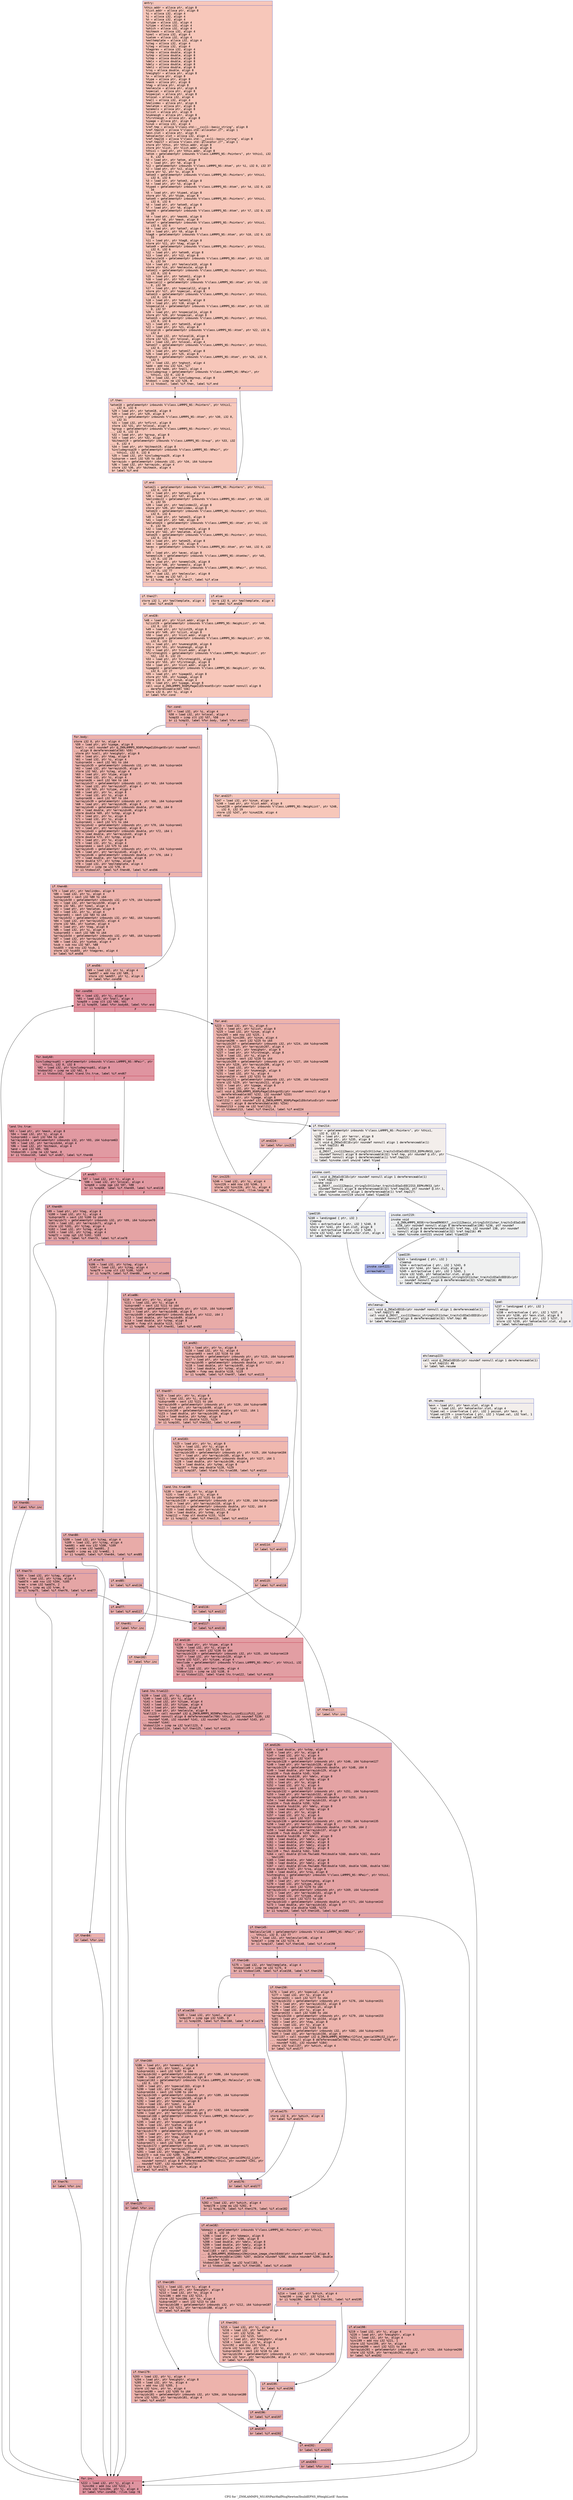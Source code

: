 digraph "CFG for '_ZN9LAMMPS_NS18NPairHalfNsqNewton5buildEPNS_9NeighListE' function" {
	label="CFG for '_ZN9LAMMPS_NS18NPairHalfNsqNewton5buildEPNS_9NeighListE' function";

	Node0x559be0790f50 [shape=record,color="#3d50c3ff", style=filled, fillcolor="#ec7f6370" fontname="Courier",label="{entry:\l|  %this.addr = alloca ptr, align 8\l  %list.addr = alloca ptr, align 8\l  %i = alloca i32, align 4\l  %j = alloca i32, align 4\l  %n = alloca i32, align 4\l  %itype = alloca i32, align 4\l  %jtype = alloca i32, align 4\l  %which = alloca i32, align 4\l  %bitmask = alloca i32, align 4\l  %imol = alloca i32, align 4\l  %iatom = alloca i32, align 4\l  %moltemplate = alloca i32, align 4\l  %itag = alloca i32, align 4\l  %jtag = alloca i32, align 4\l  %tagprev = alloca i32, align 4\l  %xtmp = alloca double, align 8\l  %ytmp = alloca double, align 8\l  %ztmp = alloca double, align 8\l  %delx = alloca double, align 8\l  %dely = alloca double, align 8\l  %delz = alloca double, align 8\l  %rsq = alloca double, align 8\l  %neighptr = alloca ptr, align 8\l  %x = alloca ptr, align 8\l  %type = alloca ptr, align 8\l  %mask = alloca ptr, align 8\l  %tag = alloca ptr, align 8\l  %molecule = alloca ptr, align 8\l  %special = alloca ptr, align 8\l  %nspecial = alloca ptr, align 8\l  %nlocal = alloca i32, align 4\l  %nall = alloca i32, align 4\l  %molindex = alloca ptr, align 8\l  %molatom = alloca ptr, align 8\l  %onemols = alloca ptr, align 8\l  %ilist = alloca ptr, align 8\l  %numneigh = alloca ptr, align 8\l  %firstneigh = alloca ptr, align 8\l  %ipage = alloca ptr, align 8\l  %inum = alloca i32, align 4\l  %ref.tmp = alloca %\"class.std::__cxx11::basic_string\", align 8\l  %ref.tmp215 = alloca %\"class.std::allocator.27\", align 1\l  %exn.slot = alloca ptr, align 8\l  %ehselector.slot = alloca i32, align 4\l  %ref.tmp216 = alloca %\"class.std::__cxx11::basic_string\", align 8\l  %ref.tmp217 = alloca %\"class.std::allocator.27\", align 1\l  store ptr %this, ptr %this.addr, align 8\l  store ptr %list, ptr %list.addr, align 8\l  %this1 = load ptr, ptr %this.addr, align 8\l  %atom = getelementptr inbounds %\"class.LAMMPS_NS::Pointers\", ptr %this1, i32\l... 0, i32 6\l  %0 = load ptr, ptr %atom, align 8\l  %1 = load ptr, ptr %0, align 8\l  %x2 = getelementptr inbounds %\"class.LAMMPS_NS::Atom\", ptr %1, i32 0, i32 37\l  %2 = load ptr, ptr %x2, align 8\l  store ptr %2, ptr %x, align 8\l  %atom3 = getelementptr inbounds %\"class.LAMMPS_NS::Pointers\", ptr %this1,\l... i32 0, i32 6\l  %3 = load ptr, ptr %atom3, align 8\l  %4 = load ptr, ptr %3, align 8\l  %type4 = getelementptr inbounds %\"class.LAMMPS_NS::Atom\", ptr %4, i32 0, i32\l... 34\l  %5 = load ptr, ptr %type4, align 8\l  store ptr %5, ptr %type, align 8\l  %atom5 = getelementptr inbounds %\"class.LAMMPS_NS::Pointers\", ptr %this1,\l... i32 0, i32 6\l  %6 = load ptr, ptr %atom5, align 8\l  %7 = load ptr, ptr %6, align 8\l  %mask6 = getelementptr inbounds %\"class.LAMMPS_NS::Atom\", ptr %7, i32 0, i32\l... 35\l  %8 = load ptr, ptr %mask6, align 8\l  store ptr %8, ptr %mask, align 8\l  %atom7 = getelementptr inbounds %\"class.LAMMPS_NS::Pointers\", ptr %this1,\l... i32 0, i32 6\l  %9 = load ptr, ptr %atom7, align 8\l  %10 = load ptr, ptr %9, align 8\l  %tag8 = getelementptr inbounds %\"class.LAMMPS_NS::Atom\", ptr %10, i32 0, i32\l... 33\l  %11 = load ptr, ptr %tag8, align 8\l  store ptr %11, ptr %tag, align 8\l  %atom9 = getelementptr inbounds %\"class.LAMMPS_NS::Pointers\", ptr %this1,\l... i32 0, i32 6\l  %12 = load ptr, ptr %atom9, align 8\l  %13 = load ptr, ptr %12, align 8\l  %molecule10 = getelementptr inbounds %\"class.LAMMPS_NS::Atom\", ptr %13, i32\l... 0, i32 54\l  %14 = load ptr, ptr %molecule10, align 8\l  store ptr %14, ptr %molecule, align 8\l  %atom11 = getelementptr inbounds %\"class.LAMMPS_NS::Pointers\", ptr %this1,\l... i32 0, i32 6\l  %15 = load ptr, ptr %atom11, align 8\l  %16 = load ptr, ptr %15, align 8\l  %special12 = getelementptr inbounds %\"class.LAMMPS_NS::Atom\", ptr %16, i32\l... 0, i32 58\l  %17 = load ptr, ptr %special12, align 8\l  store ptr %17, ptr %special, align 8\l  %atom13 = getelementptr inbounds %\"class.LAMMPS_NS::Pointers\", ptr %this1,\l... i32 0, i32 6\l  %18 = load ptr, ptr %atom13, align 8\l  %19 = load ptr, ptr %18, align 8\l  %nspecial14 = getelementptr inbounds %\"class.LAMMPS_NS::Atom\", ptr %19, i32\l... 0, i32 57\l  %20 = load ptr, ptr %nspecial14, align 8\l  store ptr %20, ptr %nspecial, align 8\l  %atom15 = getelementptr inbounds %\"class.LAMMPS_NS::Pointers\", ptr %this1,\l... i32 0, i32 6\l  %21 = load ptr, ptr %atom15, align 8\l  %22 = load ptr, ptr %21, align 8\l  %nlocal16 = getelementptr inbounds %\"class.LAMMPS_NS::Atom\", ptr %22, i32 0,\l... i32 4\l  %23 = load i32, ptr %nlocal16, align 8\l  store i32 %23, ptr %nlocal, align 4\l  %24 = load i32, ptr %nlocal, align 4\l  %atom17 = getelementptr inbounds %\"class.LAMMPS_NS::Pointers\", ptr %this1,\l... i32 0, i32 6\l  %25 = load ptr, ptr %atom17, align 8\l  %26 = load ptr, ptr %25, align 8\l  %nghost = getelementptr inbounds %\"class.LAMMPS_NS::Atom\", ptr %26, i32 0,\l... i32 5\l  %27 = load i32, ptr %nghost, align 4\l  %add = add nsw i32 %24, %27\l  store i32 %add, ptr %nall, align 4\l  %includegroup = getelementptr inbounds %\"class.LAMMPS_NS::NPair\", ptr\l... %this1, i32 0, i32 8\l  %28 = load i32, ptr %includegroup, align 8\l  %tobool = icmp ne i32 %28, 0\l  br i1 %tobool, label %if.then, label %if.end\l|{<s0>T|<s1>F}}"];
	Node0x559be0790f50:s0 -> Node0x559be0796a20[tooltip="entry -> if.then\nProbability 62.50%" ];
	Node0x559be0790f50:s1 -> Node0x559be0796a90[tooltip="entry -> if.end\nProbability 37.50%" ];
	Node0x559be0796a20 [shape=record,color="#3d50c3ff", style=filled, fillcolor="#ed836670" fontname="Courier",label="{if.then:\l|  %atom18 = getelementptr inbounds %\"class.LAMMPS_NS::Pointers\", ptr %this1,\l... i32 0, i32 6\l  %29 = load ptr, ptr %atom18, align 8\l  %30 = load ptr, ptr %29, align 8\l  %nfirst = getelementptr inbounds %\"class.LAMMPS_NS::Atom\", ptr %30, i32 0,\l... i32 31\l  %31 = load i32, ptr %nfirst, align 8\l  store i32 %31, ptr %nlocal, align 4\l  %group = getelementptr inbounds %\"class.LAMMPS_NS::Pointers\", ptr %this1,\l... i32 0, i32 13\l  %32 = load ptr, ptr %group, align 8\l  %33 = load ptr, ptr %32, align 8\l  %bitmask19 = getelementptr inbounds %\"class.LAMMPS_NS::Group\", ptr %33, i32\l... 0, i32 4\l  %34 = load ptr, ptr %bitmask19, align 8\l  %includegroup20 = getelementptr inbounds %\"class.LAMMPS_NS::NPair\", ptr\l... %this1, i32 0, i32 8\l  %35 = load i32, ptr %includegroup20, align 8\l  %idxprom = sext i32 %35 to i64\l  %arrayidx = getelementptr inbounds i32, ptr %34, i64 %idxprom\l  %36 = load i32, ptr %arrayidx, align 4\l  store i32 %36, ptr %bitmask, align 4\l  br label %if.end\l}"];
	Node0x559be0796a20 -> Node0x559be0796a90[tooltip="if.then -> if.end\nProbability 100.00%" ];
	Node0x559be0796a90 [shape=record,color="#3d50c3ff", style=filled, fillcolor="#ec7f6370" fontname="Courier",label="{if.end:\l|  %atom21 = getelementptr inbounds %\"class.LAMMPS_NS::Pointers\", ptr %this1,\l... i32 0, i32 6\l  %37 = load ptr, ptr %atom21, align 8\l  %38 = load ptr, ptr %37, align 8\l  %molindex22 = getelementptr inbounds %\"class.LAMMPS_NS::Atom\", ptr %38, i32\l... 0, i32 55\l  %39 = load ptr, ptr %molindex22, align 8\l  store ptr %39, ptr %molindex, align 8\l  %atom23 = getelementptr inbounds %\"class.LAMMPS_NS::Pointers\", ptr %this1,\l... i32 0, i32 6\l  %40 = load ptr, ptr %atom23, align 8\l  %41 = load ptr, ptr %40, align 8\l  %molatom24 = getelementptr inbounds %\"class.LAMMPS_NS::Atom\", ptr %41, i32\l... 0, i32 56\l  %42 = load ptr, ptr %molatom24, align 8\l  store ptr %42, ptr %molatom, align 8\l  %atom25 = getelementptr inbounds %\"class.LAMMPS_NS::Pointers\", ptr %this1,\l... i32 0, i32 6\l  %43 = load ptr, ptr %atom25, align 8\l  %44 = load ptr, ptr %43, align 8\l  %avec = getelementptr inbounds %\"class.LAMMPS_NS::Atom\", ptr %44, i32 0, i32\l... 2\l  %45 = load ptr, ptr %avec, align 8\l  %onemols26 = getelementptr inbounds %\"class.LAMMPS_NS::AtomVec\", ptr %45,\l... i32 0, i32 24\l  %46 = load ptr, ptr %onemols26, align 8\l  store ptr %46, ptr %onemols, align 8\l  %molecular = getelementptr inbounds %\"class.LAMMPS_NS::NPair\", ptr %this1,\l... i32 0, i32 77\l  %47 = load i32, ptr %molecular, align 8\l  %cmp = icmp eq i32 %47, 2\l  br i1 %cmp, label %if.then27, label %if.else\l|{<s0>T|<s1>F}}"];
	Node0x559be0796a90:s0 -> Node0x559be0799c30[tooltip="if.end -> if.then27\nProbability 50.00%" ];
	Node0x559be0796a90:s1 -> Node0x559be0799cb0[tooltip="if.end -> if.else\nProbability 50.00%" ];
	Node0x559be0799c30 [shape=record,color="#3d50c3ff", style=filled, fillcolor="#ef886b70" fontname="Courier",label="{if.then27:\l|  store i32 1, ptr %moltemplate, align 4\l  br label %if.end28\l}"];
	Node0x559be0799c30 -> Node0x559be0799e70[tooltip="if.then27 -> if.end28\nProbability 100.00%" ];
	Node0x559be0799cb0 [shape=record,color="#3d50c3ff", style=filled, fillcolor="#ef886b70" fontname="Courier",label="{if.else:\l|  store i32 0, ptr %moltemplate, align 4\l  br label %if.end28\l}"];
	Node0x559be0799cb0 -> Node0x559be0799e70[tooltip="if.else -> if.end28\nProbability 100.00%" ];
	Node0x559be0799e70 [shape=record,color="#3d50c3ff", style=filled, fillcolor="#ec7f6370" fontname="Courier",label="{if.end28:\l|  %48 = load ptr, ptr %list.addr, align 8\l  %ilist29 = getelementptr inbounds %\"class.LAMMPS_NS::NeighList\", ptr %48,\l... i32 0, i32 21\l  %49 = load ptr, ptr %ilist29, align 8\l  store ptr %49, ptr %ilist, align 8\l  %50 = load ptr, ptr %list.addr, align 8\l  %numneigh30 = getelementptr inbounds %\"class.LAMMPS_NS::NeighList\", ptr %50,\l... i32 0, i32 22\l  %51 = load ptr, ptr %numneigh30, align 8\l  store ptr %51, ptr %numneigh, align 8\l  %52 = load ptr, ptr %list.addr, align 8\l  %firstneigh31 = getelementptr inbounds %\"class.LAMMPS_NS::NeighList\", ptr\l... %52, i32 0, i32 23\l  %53 = load ptr, ptr %firstneigh31, align 8\l  store ptr %53, ptr %firstneigh, align 8\l  %54 = load ptr, ptr %list.addr, align 8\l  %ipage32 = getelementptr inbounds %\"class.LAMMPS_NS::NeighList\", ptr %54,\l... i32 0, i32 27\l  %55 = load ptr, ptr %ipage32, align 8\l  store ptr %55, ptr %ipage, align 8\l  store i32 0, ptr %inum, align 4\l  %56 = load ptr, ptr %ipage, align 8\l  call void @_ZN9LAMMPS_NS6MyPageIiE5resetEv(ptr noundef nonnull align 8\l... dereferenceable(60) %56)\l  store i32 0, ptr %i, align 4\l  br label %for.cond\l}"];
	Node0x559be0799e70 -> Node0x559be079af00[tooltip="if.end28 -> for.cond\nProbability 100.00%" ];
	Node0x559be079af00 [shape=record,color="#3d50c3ff", style=filled, fillcolor="#d6524470" fontname="Courier",label="{for.cond:\l|  %57 = load i32, ptr %i, align 4\l  %58 = load i32, ptr %nlocal, align 4\l  %cmp33 = icmp slt i32 %57, %58\l  br i1 %cmp33, label %for.body, label %for.end227\l|{<s0>T|<s1>F}}"];
	Node0x559be079af00:s0 -> Node0x559be0793c00[tooltip="for.cond -> for.body\nProbability 96.88%" ];
	Node0x559be079af00:s1 -> Node0x559be0793c80[tooltip="for.cond -> for.end227\nProbability 3.12%" ];
	Node0x559be0793c00 [shape=record,color="#3d50c3ff", style=filled, fillcolor="#d6524470" fontname="Courier",label="{for.body:\l|  store i32 0, ptr %n, align 4\l  %59 = load ptr, ptr %ipage, align 8\l  %call = call noundef ptr @_ZN9LAMMPS_NS6MyPageIiE4vgetEv(ptr noundef nonnull\l... align 8 dereferenceable(60) %59)\l  store ptr %call, ptr %neighptr, align 8\l  %60 = load ptr, ptr %tag, align 8\l  %61 = load i32, ptr %i, align 4\l  %idxprom34 = sext i32 %61 to i64\l  %arrayidx35 = getelementptr inbounds i32, ptr %60, i64 %idxprom34\l  %62 = load i32, ptr %arrayidx35, align 4\l  store i32 %62, ptr %itag, align 4\l  %63 = load ptr, ptr %type, align 8\l  %64 = load i32, ptr %i, align 4\l  %idxprom36 = sext i32 %64 to i64\l  %arrayidx37 = getelementptr inbounds i32, ptr %63, i64 %idxprom36\l  %65 = load i32, ptr %arrayidx37, align 4\l  store i32 %65, ptr %itype, align 4\l  %66 = load ptr, ptr %x, align 8\l  %67 = load i32, ptr %i, align 4\l  %idxprom38 = sext i32 %67 to i64\l  %arrayidx39 = getelementptr inbounds ptr, ptr %66, i64 %idxprom38\l  %68 = load ptr, ptr %arrayidx39, align 8\l  %arrayidx40 = getelementptr inbounds double, ptr %68, i64 0\l  %69 = load double, ptr %arrayidx40, align 8\l  store double %69, ptr %xtmp, align 8\l  %70 = load ptr, ptr %x, align 8\l  %71 = load i32, ptr %i, align 4\l  %idxprom41 = sext i32 %71 to i64\l  %arrayidx42 = getelementptr inbounds ptr, ptr %70, i64 %idxprom41\l  %72 = load ptr, ptr %arrayidx42, align 8\l  %arrayidx43 = getelementptr inbounds double, ptr %72, i64 1\l  %73 = load double, ptr %arrayidx43, align 8\l  store double %73, ptr %ytmp, align 8\l  %74 = load ptr, ptr %x, align 8\l  %75 = load i32, ptr %i, align 4\l  %idxprom44 = sext i32 %75 to i64\l  %arrayidx45 = getelementptr inbounds ptr, ptr %74, i64 %idxprom44\l  %76 = load ptr, ptr %arrayidx45, align 8\l  %arrayidx46 = getelementptr inbounds double, ptr %76, i64 2\l  %77 = load double, ptr %arrayidx46, align 8\l  store double %77, ptr %ztmp, align 8\l  %78 = load i32, ptr %moltemplate, align 4\l  %tobool47 = icmp ne i32 %78, 0\l  br i1 %tobool47, label %if.then48, label %if.end56\l|{<s0>T|<s1>F}}"];
	Node0x559be0793c00:s0 -> Node0x559be079d4b0[tooltip="for.body -> if.then48\nProbability 62.50%" ];
	Node0x559be0793c00:s1 -> Node0x559be079d590[tooltip="for.body -> if.end56\nProbability 37.50%" ];
	Node0x559be079d4b0 [shape=record,color="#3d50c3ff", style=filled, fillcolor="#d8564670" fontname="Courier",label="{if.then48:\l|  %79 = load ptr, ptr %molindex, align 8\l  %80 = load i32, ptr %i, align 4\l  %idxprom49 = sext i32 %80 to i64\l  %arrayidx50 = getelementptr inbounds i32, ptr %79, i64 %idxprom49\l  %81 = load i32, ptr %arrayidx50, align 4\l  store i32 %81, ptr %imol, align 4\l  %82 = load ptr, ptr %molatom, align 8\l  %83 = load i32, ptr %i, align 4\l  %idxprom51 = sext i32 %83 to i64\l  %arrayidx52 = getelementptr inbounds i32, ptr %82, i64 %idxprom51\l  %84 = load i32, ptr %arrayidx52, align 4\l  store i32 %84, ptr %iatom, align 4\l  %85 = load ptr, ptr %tag, align 8\l  %86 = load i32, ptr %i, align 4\l  %idxprom53 = sext i32 %86 to i64\l  %arrayidx54 = getelementptr inbounds i32, ptr %85, i64 %idxprom53\l  %87 = load i32, ptr %arrayidx54, align 4\l  %88 = load i32, ptr %iatom, align 4\l  %sub = sub nsw i32 %87, %88\l  %sub55 = sub nsw i32 %sub, 1\l  store i32 %sub55, ptr %tagprev, align 4\l  br label %if.end56\l}"];
	Node0x559be079d4b0 -> Node0x559be079d590[tooltip="if.then48 -> if.end56\nProbability 100.00%" ];
	Node0x559be079d590 [shape=record,color="#3d50c3ff", style=filled, fillcolor="#d6524470" fontname="Courier",label="{if.end56:\l|  %89 = load i32, ptr %i, align 4\l  %add57 = add nsw i32 %89, 1\l  store i32 %add57, ptr %j, align 4\l  br label %for.cond58\l}"];
	Node0x559be079d590 -> Node0x559be079e5f0[tooltip="if.end56 -> for.cond58\nProbability 100.00%" ];
	Node0x559be079e5f0 [shape=record,color="#b70d28ff", style=filled, fillcolor="#b70d2870" fontname="Courier",label="{for.cond58:\l|  %90 = load i32, ptr %j, align 4\l  %91 = load i32, ptr %nall, align 4\l  %cmp59 = icmp slt i32 %90, %91\l  br i1 %cmp59, label %for.body60, label %for.end\l|{<s0>T|<s1>F}}"];
	Node0x559be079e5f0:s0 -> Node0x559be079e890[tooltip="for.cond58 -> for.body60\nProbability 96.88%" ];
	Node0x559be079e5f0:s1 -> Node0x559be079e910[tooltip="for.cond58 -> for.end\nProbability 3.12%" ];
	Node0x559be079e890 [shape=record,color="#b70d28ff", style=filled, fillcolor="#b70d2870" fontname="Courier",label="{for.body60:\l|  %includegroup61 = getelementptr inbounds %\"class.LAMMPS_NS::NPair\", ptr\l... %this1, i32 0, i32 8\l  %92 = load i32, ptr %includegroup61, align 8\l  %tobool62 = icmp ne i32 %92, 0\l  br i1 %tobool62, label %land.lhs.true, label %if.end67\l|{<s0>T|<s1>F}}"];
	Node0x559be079e890:s0 -> Node0x559be079ec60[tooltip="for.body60 -> land.lhs.true\nProbability 62.50%" ];
	Node0x559be079e890:s1 -> Node0x559be079ece0[tooltip="for.body60 -> if.end67\nProbability 37.50%" ];
	Node0x559be079ec60 [shape=record,color="#b70d28ff", style=filled, fillcolor="#bb1b2c70" fontname="Courier",label="{land.lhs.true:\l|  %93 = load ptr, ptr %mask, align 8\l  %94 = load i32, ptr %j, align 4\l  %idxprom63 = sext i32 %94 to i64\l  %arrayidx64 = getelementptr inbounds i32, ptr %93, i64 %idxprom63\l  %95 = load i32, ptr %arrayidx64, align 4\l  %96 = load i32, ptr %bitmask, align 4\l  %and = and i32 %95, %96\l  %tobool65 = icmp ne i32 %and, 0\l  br i1 %tobool65, label %if.end67, label %if.then66\l|{<s0>T|<s1>F}}"];
	Node0x559be079ec60:s0 -> Node0x559be079ece0[tooltip="land.lhs.true -> if.end67\nProbability 62.50%" ];
	Node0x559be079ec60:s1 -> Node0x559be0799560[tooltip="land.lhs.true -> if.then66\nProbability 37.50%" ];
	Node0x559be0799560 [shape=record,color="#3d50c3ff", style=filled, fillcolor="#c5333470" fontname="Courier",label="{if.then66:\l|  br label %for.inc\l}"];
	Node0x559be0799560 -> Node0x559be0799690[tooltip="if.then66 -> for.inc\nProbability 100.00%" ];
	Node0x559be079ece0 [shape=record,color="#b70d28ff", style=filled, fillcolor="#bb1b2c70" fontname="Courier",label="{if.end67:\l|  %97 = load i32, ptr %j, align 4\l  %98 = load i32, ptr %nlocal, align 4\l  %cmp68 = icmp sge i32 %97, %98\l  br i1 %cmp68, label %if.then69, label %if.end118\l|{<s0>T|<s1>F}}"];
	Node0x559be079ece0:s0 -> Node0x559be0799920[tooltip="if.end67 -> if.then69\nProbability 50.00%" ];
	Node0x559be079ece0:s1 -> Node0x559be07999a0[tooltip="if.end67 -> if.end118\nProbability 50.00%" ];
	Node0x559be0799920 [shape=record,color="#3d50c3ff", style=filled, fillcolor="#c32e3170" fontname="Courier",label="{if.then69:\l|  %99 = load ptr, ptr %tag, align 8\l  %100 = load i32, ptr %j, align 4\l  %idxprom70 = sext i32 %100 to i64\l  %arrayidx71 = getelementptr inbounds i32, ptr %99, i64 %idxprom70\l  %101 = load i32, ptr %arrayidx71, align 4\l  store i32 %101, ptr %jtag, align 4\l  %102 = load i32, ptr %itag, align 4\l  %103 = load i32, ptr %jtag, align 4\l  %cmp72 = icmp sgt i32 %102, %103\l  br i1 %cmp72, label %if.then73, label %if.else78\l|{<s0>T|<s1>F}}"];
	Node0x559be0799920:s0 -> Node0x559be07a0660[tooltip="if.then69 -> if.then73\nProbability 50.00%" ];
	Node0x559be0799920:s1 -> Node0x559be07a06e0[tooltip="if.then69 -> if.else78\nProbability 50.00%" ];
	Node0x559be07a0660 [shape=record,color="#3d50c3ff", style=filled, fillcolor="#c5333470" fontname="Courier",label="{if.then73:\l|  %104 = load i32, ptr %itag, align 4\l  %105 = load i32, ptr %jtag, align 4\l  %add74 = add nsw i32 %104, %105\l  %rem = srem i32 %add74, 2\l  %cmp75 = icmp eq i32 %rem, 0\l  br i1 %cmp75, label %if.then76, label %if.end77\l|{<s0>T|<s1>F}}"];
	Node0x559be07a0660:s0 -> Node0x559be07a0b80[tooltip="if.then73 -> if.then76\nProbability 37.50%" ];
	Node0x559be07a0660:s1 -> Node0x559be07a0c00[tooltip="if.then73 -> if.end77\nProbability 62.50%" ];
	Node0x559be07a0b80 [shape=record,color="#3d50c3ff", style=filled, fillcolor="#d0473d70" fontname="Courier",label="{if.then76:\l|  br label %for.inc\l}"];
	Node0x559be07a0b80 -> Node0x559be0799690[tooltip="if.then76 -> for.inc\nProbability 100.00%" ];
	Node0x559be07a0c00 [shape=record,color="#3d50c3ff", style=filled, fillcolor="#cc403a70" fontname="Courier",label="{if.end77:\l|  br label %if.end117\l}"];
	Node0x559be07a0c00 -> Node0x559be07a0e00[tooltip="if.end77 -> if.end117\nProbability 100.00%" ];
	Node0x559be07a06e0 [shape=record,color="#3d50c3ff", style=filled, fillcolor="#c5333470" fontname="Courier",label="{if.else78:\l|  %106 = load i32, ptr %itag, align 4\l  %107 = load i32, ptr %jtag, align 4\l  %cmp79 = icmp slt i32 %106, %107\l  br i1 %cmp79, label %if.then80, label %if.else86\l|{<s0>T|<s1>F}}"];
	Node0x559be07a06e0:s0 -> Node0x559be07a10a0[tooltip="if.else78 -> if.then80\nProbability 50.00%" ];
	Node0x559be07a06e0:s1 -> Node0x559be07a1120[tooltip="if.else78 -> if.else86\nProbability 50.00%" ];
	Node0x559be07a10a0 [shape=record,color="#3d50c3ff", style=filled, fillcolor="#cc403a70" fontname="Courier",label="{if.then80:\l|  %108 = load i32, ptr %itag, align 4\l  %109 = load i32, ptr %jtag, align 4\l  %add81 = add nsw i32 %108, %109\l  %rem82 = srem i32 %add81, 2\l  %cmp83 = icmp eq i32 %rem82, 1\l  br i1 %cmp83, label %if.then84, label %if.end85\l|{<s0>T|<s1>F}}"];
	Node0x559be07a10a0:s0 -> Node0x559be07a1560[tooltip="if.then80 -> if.then84\nProbability 50.00%" ];
	Node0x559be07a10a0:s1 -> Node0x559be07a15e0[tooltip="if.then80 -> if.end85\nProbability 50.00%" ];
	Node0x559be07a1560 [shape=record,color="#3d50c3ff", style=filled, fillcolor="#d24b4070" fontname="Courier",label="{if.then84:\l|  br label %for.inc\l}"];
	Node0x559be07a1560 -> Node0x559be0799690[tooltip="if.then84 -> for.inc\nProbability 100.00%" ];
	Node0x559be07a15e0 [shape=record,color="#3d50c3ff", style=filled, fillcolor="#d24b4070" fontname="Courier",label="{if.end85:\l|  br label %if.end116\l}"];
	Node0x559be07a15e0 -> Node0x559be07a17e0[tooltip="if.end85 -> if.end116\nProbability 100.00%" ];
	Node0x559be07a1120 [shape=record,color="#3d50c3ff", style=filled, fillcolor="#cc403a70" fontname="Courier",label="{if.else86:\l|  %110 = load ptr, ptr %x, align 8\l  %111 = load i32, ptr %j, align 4\l  %idxprom87 = sext i32 %111 to i64\l  %arrayidx88 = getelementptr inbounds ptr, ptr %110, i64 %idxprom87\l  %112 = load ptr, ptr %arrayidx88, align 8\l  %arrayidx89 = getelementptr inbounds double, ptr %112, i64 2\l  %113 = load double, ptr %arrayidx89, align 8\l  %114 = load double, ptr %ztmp, align 8\l  %cmp90 = fcmp olt double %113, %114\l  br i1 %cmp90, label %if.then91, label %if.end92\l|{<s0>T|<s1>F}}"];
	Node0x559be07a1120:s0 -> Node0x559be07a1e40[tooltip="if.else86 -> if.then91\nProbability 50.00%" ];
	Node0x559be07a1120:s1 -> Node0x559be07a1ec0[tooltip="if.else86 -> if.end92\nProbability 50.00%" ];
	Node0x559be07a1e40 [shape=record,color="#3d50c3ff", style=filled, fillcolor="#d24b4070" fontname="Courier",label="{if.then91:\l|  br label %for.inc\l}"];
	Node0x559be07a1e40 -> Node0x559be0799690[tooltip="if.then91 -> for.inc\nProbability 100.00%" ];
	Node0x559be07a1ec0 [shape=record,color="#3d50c3ff", style=filled, fillcolor="#d24b4070" fontname="Courier",label="{if.end92:\l|  %115 = load ptr, ptr %x, align 8\l  %116 = load i32, ptr %j, align 4\l  %idxprom93 = sext i32 %116 to i64\l  %arrayidx94 = getelementptr inbounds ptr, ptr %115, i64 %idxprom93\l  %117 = load ptr, ptr %arrayidx94, align 8\l  %arrayidx95 = getelementptr inbounds double, ptr %117, i64 2\l  %118 = load double, ptr %arrayidx95, align 8\l  %119 = load double, ptr %ztmp, align 8\l  %cmp96 = fcmp oeq double %118, %119\l  br i1 %cmp96, label %if.then97, label %if.end115\l|{<s0>T|<s1>F}}"];
	Node0x559be07a1ec0:s0 -> Node0x559be07a25d0[tooltip="if.end92 -> if.then97\nProbability 62.50%" ];
	Node0x559be07a1ec0:s1 -> Node0x559be0797490[tooltip="if.end92 -> if.end115\nProbability 37.50%" ];
	Node0x559be07a25d0 [shape=record,color="#3d50c3ff", style=filled, fillcolor="#d6524470" fontname="Courier",label="{if.then97:\l|  %120 = load ptr, ptr %x, align 8\l  %121 = load i32, ptr %j, align 4\l  %idxprom98 = sext i32 %121 to i64\l  %arrayidx99 = getelementptr inbounds ptr, ptr %120, i64 %idxprom98\l  %122 = load ptr, ptr %arrayidx99, align 8\l  %arrayidx100 = getelementptr inbounds double, ptr %122, i64 1\l  %123 = load double, ptr %arrayidx100, align 8\l  %124 = load double, ptr %ytmp, align 8\l  %cmp101 = fcmp olt double %123, %124\l  br i1 %cmp101, label %if.then102, label %if.end103\l|{<s0>T|<s1>F}}"];
	Node0x559be07a25d0:s0 -> Node0x559be0797b30[tooltip="if.then97 -> if.then102\nProbability 50.00%" ];
	Node0x559be07a25d0:s1 -> Node0x559be0797bb0[tooltip="if.then97 -> if.end103\nProbability 50.00%" ];
	Node0x559be0797b30 [shape=record,color="#3d50c3ff", style=filled, fillcolor="#dc5d4a70" fontname="Courier",label="{if.then102:\l|  br label %for.inc\l}"];
	Node0x559be0797b30 -> Node0x559be0799690[tooltip="if.then102 -> for.inc\nProbability 100.00%" ];
	Node0x559be0797bb0 [shape=record,color="#3d50c3ff", style=filled, fillcolor="#dc5d4a70" fontname="Courier",label="{if.end103:\l|  %125 = load ptr, ptr %x, align 8\l  %126 = load i32, ptr %j, align 4\l  %idxprom104 = sext i32 %126 to i64\l  %arrayidx105 = getelementptr inbounds ptr, ptr %125, i64 %idxprom104\l  %127 = load ptr, ptr %arrayidx105, align 8\l  %arrayidx106 = getelementptr inbounds double, ptr %127, i64 1\l  %128 = load double, ptr %arrayidx106, align 8\l  %129 = load double, ptr %ytmp, align 8\l  %cmp107 = fcmp oeq double %128, %129\l  br i1 %cmp107, label %land.lhs.true108, label %if.end114\l|{<s0>T|<s1>F}}"];
	Node0x559be0797bb0:s0 -> Node0x559be0798350[tooltip="if.end103 -> land.lhs.true108\nProbability 62.50%" ];
	Node0x559be0797bb0:s1 -> Node0x559be07983f0[tooltip="if.end103 -> if.end114\nProbability 37.50%" ];
	Node0x559be0798350 [shape=record,color="#3d50c3ff", style=filled, fillcolor="#de614d70" fontname="Courier",label="{land.lhs.true108:\l|  %130 = load ptr, ptr %x, align 8\l  %131 = load i32, ptr %j, align 4\l  %idxprom109 = sext i32 %131 to i64\l  %arrayidx110 = getelementptr inbounds ptr, ptr %130, i64 %idxprom109\l  %132 = load ptr, ptr %arrayidx110, align 8\l  %arrayidx111 = getelementptr inbounds double, ptr %132, i64 0\l  %133 = load double, ptr %arrayidx111, align 8\l  %134 = load double, ptr %xtmp, align 8\l  %cmp112 = fcmp olt double %133, %134\l  br i1 %cmp112, label %if.then113, label %if.end114\l|{<s0>T|<s1>F}}"];
	Node0x559be0798350:s0 -> Node0x559be07a4c30[tooltip="land.lhs.true108 -> if.then113\nProbability 50.00%" ];
	Node0x559be0798350:s1 -> Node0x559be07983f0[tooltip="land.lhs.true108 -> if.end114\nProbability 50.00%" ];
	Node0x559be07a4c30 [shape=record,color="#3d50c3ff", style=filled, fillcolor="#e36c5570" fontname="Courier",label="{if.then113:\l|  br label %for.inc\l}"];
	Node0x559be07a4c30 -> Node0x559be0799690[tooltip="if.then113 -> for.inc\nProbability 100.00%" ];
	Node0x559be07983f0 [shape=record,color="#3d50c3ff", style=filled, fillcolor="#de614d70" fontname="Courier",label="{if.end114:\l|  br label %if.end115\l}"];
	Node0x559be07983f0 -> Node0x559be0797490[tooltip="if.end114 -> if.end115\nProbability 100.00%" ];
	Node0x559be0797490 [shape=record,color="#3d50c3ff", style=filled, fillcolor="#d8564670" fontname="Courier",label="{if.end115:\l|  br label %if.end116\l}"];
	Node0x559be0797490 -> Node0x559be07a17e0[tooltip="if.end115 -> if.end116\nProbability 100.00%" ];
	Node0x559be07a17e0 [shape=record,color="#3d50c3ff", style=filled, fillcolor="#d0473d70" fontname="Courier",label="{if.end116:\l|  br label %if.end117\l}"];
	Node0x559be07a17e0 -> Node0x559be07a0e00[tooltip="if.end116 -> if.end117\nProbability 100.00%" ];
	Node0x559be07a0e00 [shape=record,color="#3d50c3ff", style=filled, fillcolor="#c5333470" fontname="Courier",label="{if.end117:\l|  br label %if.end118\l}"];
	Node0x559be07a0e00 -> Node0x559be07999a0[tooltip="if.end117 -> if.end118\nProbability 100.00%" ];
	Node0x559be07999a0 [shape=record,color="#b70d28ff", style=filled, fillcolor="#be242e70" fontname="Courier",label="{if.end118:\l|  %135 = load ptr, ptr %type, align 8\l  %136 = load i32, ptr %j, align 4\l  %idxprom119 = sext i32 %136 to i64\l  %arrayidx120 = getelementptr inbounds i32, ptr %135, i64 %idxprom119\l  %137 = load i32, ptr %arrayidx120, align 4\l  store i32 %137, ptr %jtype, align 4\l  %exclude = getelementptr inbounds %\"class.LAMMPS_NS::NPair\", ptr %this1, i32\l... 0, i32 9\l  %138 = load i32, ptr %exclude, align 4\l  %tobool121 = icmp ne i32 %138, 0\l  br i1 %tobool121, label %land.lhs.true122, label %if.end126\l|{<s0>T|<s1>F}}"];
	Node0x559be07999a0:s0 -> Node0x559be079b3c0[tooltip="if.end118 -> land.lhs.true122\nProbability 62.50%" ];
	Node0x559be07999a0:s1 -> Node0x559be079b460[tooltip="if.end118 -> if.end126\nProbability 37.50%" ];
	Node0x559be079b3c0 [shape=record,color="#3d50c3ff", style=filled, fillcolor="#c32e3170" fontname="Courier",label="{land.lhs.true122:\l|  %139 = load i32, ptr %i, align 4\l  %140 = load i32, ptr %j, align 4\l  %141 = load i32, ptr %itype, align 4\l  %142 = load i32, ptr %jtype, align 4\l  %143 = load ptr, ptr %mask, align 8\l  %144 = load ptr, ptr %molecule, align 8\l  %call123 = call noundef i32 @_ZNK9LAMMPS_NS5NPair9exclusionEiiiiPiS1_(ptr\l... noundef nonnull align 8 dereferenceable(708) %this1, i32 noundef %139, i32\l... noundef %140, i32 noundef %141, i32 noundef %142, ptr noundef %143, ptr\l... noundef %144)\l  %tobool124 = icmp ne i32 %call123, 0\l  br i1 %tobool124, label %if.then125, label %if.end126\l|{<s0>T|<s1>F}}"];
	Node0x559be079b3c0:s0 -> Node0x559be079ba40[tooltip="land.lhs.true122 -> if.then125\nProbability 62.50%" ];
	Node0x559be079b3c0:s1 -> Node0x559be079b460[tooltip="land.lhs.true122 -> if.end126\nProbability 37.50%" ];
	Node0x559be079ba40 [shape=record,color="#3d50c3ff", style=filled, fillcolor="#c5333470" fontname="Courier",label="{if.then125:\l|  br label %for.inc\l}"];
	Node0x559be079ba40 -> Node0x559be0799690[tooltip="if.then125 -> for.inc\nProbability 100.00%" ];
	Node0x559be079b460 [shape=record,color="#3d50c3ff", style=filled, fillcolor="#c32e3170" fontname="Courier",label="{if.end126:\l|  %145 = load double, ptr %xtmp, align 8\l  %146 = load ptr, ptr %x, align 8\l  %147 = load i32, ptr %j, align 4\l  %idxprom127 = sext i32 %147 to i64\l  %arrayidx128 = getelementptr inbounds ptr, ptr %146, i64 %idxprom127\l  %148 = load ptr, ptr %arrayidx128, align 8\l  %arrayidx129 = getelementptr inbounds double, ptr %148, i64 0\l  %149 = load double, ptr %arrayidx129, align 8\l  %sub130 = fsub double %145, %149\l  store double %sub130, ptr %delx, align 8\l  %150 = load double, ptr %ytmp, align 8\l  %151 = load ptr, ptr %x, align 8\l  %152 = load i32, ptr %j, align 4\l  %idxprom131 = sext i32 %152 to i64\l  %arrayidx132 = getelementptr inbounds ptr, ptr %151, i64 %idxprom131\l  %153 = load ptr, ptr %arrayidx132, align 8\l  %arrayidx133 = getelementptr inbounds double, ptr %153, i64 1\l  %154 = load double, ptr %arrayidx133, align 8\l  %sub134 = fsub double %150, %154\l  store double %sub134, ptr %dely, align 8\l  %155 = load double, ptr %ztmp, align 8\l  %156 = load ptr, ptr %x, align 8\l  %157 = load i32, ptr %j, align 4\l  %idxprom135 = sext i32 %157 to i64\l  %arrayidx136 = getelementptr inbounds ptr, ptr %156, i64 %idxprom135\l  %158 = load ptr, ptr %arrayidx136, align 8\l  %arrayidx137 = getelementptr inbounds double, ptr %158, i64 2\l  %159 = load double, ptr %arrayidx137, align 8\l  %sub138 = fsub double %155, %159\l  store double %sub138, ptr %delz, align 8\l  %160 = load double, ptr %delx, align 8\l  %161 = load double, ptr %delx, align 8\l  %162 = load double, ptr %dely, align 8\l  %163 = load double, ptr %dely, align 8\l  %mul139 = fmul double %162, %163\l  %164 = call double @llvm.fmuladd.f64(double %160, double %161, double\l... %mul139)\l  %165 = load double, ptr %delz, align 8\l  %166 = load double, ptr %delz, align 8\l  %167 = call double @llvm.fmuladd.f64(double %165, double %166, double %164)\l  store double %167, ptr %rsq, align 8\l  %168 = load double, ptr %rsq, align 8\l  %cutneighsq = getelementptr inbounds %\"class.LAMMPS_NS::NPair\", ptr %this1,\l... i32 0, i32 11\l  %169 = load ptr, ptr %cutneighsq, align 8\l  %170 = load i32, ptr %itype, align 4\l  %idxprom140 = sext i32 %170 to i64\l  %arrayidx141 = getelementptr inbounds ptr, ptr %169, i64 %idxprom140\l  %171 = load ptr, ptr %arrayidx141, align 8\l  %172 = load i32, ptr %jtype, align 4\l  %idxprom142 = sext i32 %172 to i64\l  %arrayidx143 = getelementptr inbounds double, ptr %171, i64 %idxprom142\l  %173 = load double, ptr %arrayidx143, align 8\l  %cmp144 = fcmp ole double %168, %173\l  br i1 %cmp144, label %if.then145, label %if.end203\l|{<s0>T|<s1>F}}"];
	Node0x559be079b460:s0 -> Node0x559be07a8a30[tooltip="if.end126 -> if.then145\nProbability 50.00%" ];
	Node0x559be079b460:s1 -> Node0x559be07a8ab0[tooltip="if.end126 -> if.end203\nProbability 50.00%" ];
	Node0x559be07a8a30 [shape=record,color="#3d50c3ff", style=filled, fillcolor="#ca3b3770" fontname="Courier",label="{if.then145:\l|  %molecular146 = getelementptr inbounds %\"class.LAMMPS_NS::NPair\", ptr\l... %this1, i32 0, i32 77\l  %174 = load i32, ptr %molecular146, align 8\l  %cmp147 = icmp ne i32 %174, 0\l  br i1 %cmp147, label %if.then148, label %if.else198\l|{<s0>T|<s1>F}}"];
	Node0x559be07a8a30:s0 -> Node0x559be07a8de0[tooltip="if.then145 -> if.then148\nProbability 62.50%" ];
	Node0x559be07a8a30:s1 -> Node0x559be07a8e60[tooltip="if.then145 -> if.else198\nProbability 37.50%" ];
	Node0x559be07a8de0 [shape=record,color="#3d50c3ff", style=filled, fillcolor="#cc403a70" fontname="Courier",label="{if.then148:\l|  %175 = load i32, ptr %moltemplate, align 4\l  %tobool149 = icmp ne i32 %175, 0\l  br i1 %tobool149, label %if.else158, label %if.then150\l|{<s0>T|<s1>F}}"];
	Node0x559be07a8de0:s0 -> Node0x559be07a90d0[tooltip="if.then148 -> if.else158\nProbability 62.50%" ];
	Node0x559be07a8de0:s1 -> Node0x559be07a9150[tooltip="if.then148 -> if.then150\nProbability 37.50%" ];
	Node0x559be07a9150 [shape=record,color="#3d50c3ff", style=filled, fillcolor="#d6524470" fontname="Courier",label="{if.then150:\l|  %176 = load ptr, ptr %special, align 8\l  %177 = load i32, ptr %i, align 4\l  %idxprom151 = sext i32 %177 to i64\l  %arrayidx152 = getelementptr inbounds ptr, ptr %176, i64 %idxprom151\l  %178 = load ptr, ptr %arrayidx152, align 8\l  %179 = load ptr, ptr %nspecial, align 8\l  %180 = load i32, ptr %i, align 4\l  %idxprom153 = sext i32 %180 to i64\l  %arrayidx154 = getelementptr inbounds ptr, ptr %179, i64 %idxprom153\l  %181 = load ptr, ptr %arrayidx154, align 8\l  %182 = load ptr, ptr %tag, align 8\l  %183 = load i32, ptr %j, align 4\l  %idxprom155 = sext i32 %183 to i64\l  %arrayidx156 = getelementptr inbounds i32, ptr %182, i64 %idxprom155\l  %184 = load i32, ptr %arrayidx156, align 4\l  %call157 = call noundef i32 @_ZNK9LAMMPS_NS5NPair12find_specialEPKiS2_i(ptr\l... noundef nonnull align 8 dereferenceable(708) %this1, ptr noundef %178, ptr\l... noundef %181, i32 noundef %184)\l  store i32 %call157, ptr %which, align 4\l  br label %if.end177\l}"];
	Node0x559be07a9150 -> Node0x559be07a9e30[tooltip="if.then150 -> if.end177\nProbability 100.00%" ];
	Node0x559be07a90d0 [shape=record,color="#3d50c3ff", style=filled, fillcolor="#d0473d70" fontname="Courier",label="{if.else158:\l|  %185 = load i32, ptr %imol, align 4\l  %cmp159 = icmp sge i32 %185, 0\l  br i1 %cmp159, label %if.then160, label %if.else175\l|{<s0>T|<s1>F}}"];
	Node0x559be07a90d0:s0 -> Node0x559be07aa060[tooltip="if.else158 -> if.then160\nProbability 50.00%" ];
	Node0x559be07a90d0:s1 -> Node0x559be07aa0e0[tooltip="if.else158 -> if.else175\nProbability 50.00%" ];
	Node0x559be07aa060 [shape=record,color="#3d50c3ff", style=filled, fillcolor="#d6524470" fontname="Courier",label="{if.then160:\l|  %186 = load ptr, ptr %onemols, align 8\l  %187 = load i32, ptr %imol, align 4\l  %idxprom161 = sext i32 %187 to i64\l  %arrayidx162 = getelementptr inbounds ptr, ptr %186, i64 %idxprom161\l  %188 = load ptr, ptr %arrayidx162, align 8\l  %special163 = getelementptr inbounds %\"class.LAMMPS_NS::Molecule\", ptr %188,\l... i32 0, i32 75\l  %189 = load ptr, ptr %special163, align 8\l  %190 = load i32, ptr %iatom, align 4\l  %idxprom164 = sext i32 %190 to i64\l  %arrayidx165 = getelementptr inbounds ptr, ptr %189, i64 %idxprom164\l  %191 = load ptr, ptr %arrayidx165, align 8\l  %192 = load ptr, ptr %onemols, align 8\l  %193 = load i32, ptr %imol, align 4\l  %idxprom166 = sext i32 %193 to i64\l  %arrayidx167 = getelementptr inbounds ptr, ptr %192, i64 %idxprom166\l  %194 = load ptr, ptr %arrayidx167, align 8\l  %nspecial168 = getelementptr inbounds %\"class.LAMMPS_NS::Molecule\", ptr\l... %194, i32 0, i32 74\l  %195 = load ptr, ptr %nspecial168, align 8\l  %196 = load i32, ptr %iatom, align 4\l  %idxprom169 = sext i32 %196 to i64\l  %arrayidx170 = getelementptr inbounds ptr, ptr %195, i64 %idxprom169\l  %197 = load ptr, ptr %arrayidx170, align 8\l  %198 = load ptr, ptr %tag, align 8\l  %199 = load i32, ptr %j, align 4\l  %idxprom171 = sext i32 %199 to i64\l  %arrayidx172 = getelementptr inbounds i32, ptr %198, i64 %idxprom171\l  %200 = load i32, ptr %arrayidx172, align 4\l  %201 = load i32, ptr %tagprev, align 4\l  %sub173 = sub nsw i32 %200, %201\l  %call174 = call noundef i32 @_ZNK9LAMMPS_NS5NPair12find_specialEPKiS2_i(ptr\l... noundef nonnull align 8 dereferenceable(708) %this1, ptr noundef %191, ptr\l... noundef %197, i32 noundef %sub173)\l  store i32 %call174, ptr %which, align 4\l  br label %if.end176\l}"];
	Node0x559be07aa060 -> Node0x559be079ff20[tooltip="if.then160 -> if.end176\nProbability 100.00%" ];
	Node0x559be07aa0e0 [shape=record,color="#3d50c3ff", style=filled, fillcolor="#d6524470" fontname="Courier",label="{if.else175:\l|  store i32 0, ptr %which, align 4\l  br label %if.end176\l}"];
	Node0x559be07aa0e0 -> Node0x559be079ff20[tooltip="if.else175 -> if.end176\nProbability 100.00%" ];
	Node0x559be079ff20 [shape=record,color="#3d50c3ff", style=filled, fillcolor="#d0473d70" fontname="Courier",label="{if.end176:\l|  br label %if.end177\l}"];
	Node0x559be079ff20 -> Node0x559be07a9e30[tooltip="if.end176 -> if.end177\nProbability 100.00%" ];
	Node0x559be07a9e30 [shape=record,color="#3d50c3ff", style=filled, fillcolor="#cc403a70" fontname="Courier",label="{if.end177:\l|  %202 = load i32, ptr %which, align 4\l  %cmp178 = icmp eq i32 %202, 0\l  br i1 %cmp178, label %if.then179, label %if.else182\l|{<s0>T|<s1>F}}"];
	Node0x559be07a9e30:s0 -> Node0x559be07aca90[tooltip="if.end177 -> if.then179\nProbability 37.50%" ];
	Node0x559be07a9e30:s1 -> Node0x559be07acb10[tooltip="if.end177 -> if.else182\nProbability 62.50%" ];
	Node0x559be07aca90 [shape=record,color="#3d50c3ff", style=filled, fillcolor="#d6524470" fontname="Courier",label="{if.then179:\l|  %203 = load i32, ptr %j, align 4\l  %204 = load ptr, ptr %neighptr, align 8\l  %205 = load i32, ptr %n, align 4\l  %inc = add nsw i32 %205, 1\l  store i32 %inc, ptr %n, align 4\l  %idxprom180 = sext i32 %205 to i64\l  %arrayidx181 = getelementptr inbounds i32, ptr %204, i64 %idxprom180\l  store i32 %203, ptr %arrayidx181, align 4\l  br label %if.end197\l}"];
	Node0x559be07aca90 -> Node0x559be07ad120[tooltip="if.then179 -> if.end197\nProbability 100.00%" ];
	Node0x559be07acb10 [shape=record,color="#3d50c3ff", style=filled, fillcolor="#d0473d70" fontname="Courier",label="{if.else182:\l|  %domain = getelementptr inbounds %\"class.LAMMPS_NS::Pointers\", ptr %this1,\l... i32 0, i32 10\l  %206 = load ptr, ptr %domain, align 8\l  %207 = load ptr, ptr %206, align 8\l  %208 = load double, ptr %delx, align 8\l  %209 = load double, ptr %dely, align 8\l  %210 = load double, ptr %delz, align 8\l  %call183 = call noundef i32\l... @_ZN9LAMMPS_NS6Domain19minimum_image_checkEddd(ptr noundef nonnull align 8\l... dereferenceable(1200) %207, double noundef %208, double noundef %209, double\l... noundef %210)\l  %tobool184 = icmp ne i32 %call183, 0\l  br i1 %tobool184, label %if.then185, label %if.else189\l|{<s0>T|<s1>F}}"];
	Node0x559be07acb10:s0 -> Node0x559be07ad870[tooltip="if.else182 -> if.then185\nProbability 62.50%" ];
	Node0x559be07acb10:s1 -> Node0x559be07ad950[tooltip="if.else182 -> if.else189\nProbability 37.50%" ];
	Node0x559be07ad870 [shape=record,color="#3d50c3ff", style=filled, fillcolor="#d24b4070" fontname="Courier",label="{if.then185:\l|  %211 = load i32, ptr %j, align 4\l  %212 = load ptr, ptr %neighptr, align 8\l  %213 = load i32, ptr %n, align 4\l  %inc186 = add nsw i32 %213, 1\l  store i32 %inc186, ptr %n, align 4\l  %idxprom187 = sext i32 %213 to i64\l  %arrayidx188 = getelementptr inbounds i32, ptr %212, i64 %idxprom187\l  store i32 %211, ptr %arrayidx188, align 4\l  br label %if.end196\l}"];
	Node0x559be07ad870 -> Node0x559be07adfa0[tooltip="if.then185 -> if.end196\nProbability 100.00%" ];
	Node0x559be07ad950 [shape=record,color="#3d50c3ff", style=filled, fillcolor="#d8564670" fontname="Courier",label="{if.else189:\l|  %214 = load i32, ptr %which, align 4\l  %cmp190 = icmp sgt i32 %214, 0\l  br i1 %cmp190, label %if.then191, label %if.end195\l|{<s0>T|<s1>F}}"];
	Node0x559be07ad950:s0 -> Node0x559be07ae1c0[tooltip="if.else189 -> if.then191\nProbability 62.50%" ];
	Node0x559be07ad950:s1 -> Node0x559be07ae240[tooltip="if.else189 -> if.end195\nProbability 37.50%" ];
	Node0x559be07ae1c0 [shape=record,color="#3d50c3ff", style=filled, fillcolor="#dc5d4a70" fontname="Courier",label="{if.then191:\l|  %215 = load i32, ptr %j, align 4\l  %216 = load i32, ptr %which, align 4\l  %shl = shl i32 %216, 30\l  %xor = xor i32 %215, %shl\l  %217 = load ptr, ptr %neighptr, align 8\l  %218 = load i32, ptr %n, align 4\l  %inc192 = add nsw i32 %218, 1\l  store i32 %inc192, ptr %n, align 4\l  %idxprom193 = sext i32 %218 to i64\l  %arrayidx194 = getelementptr inbounds i32, ptr %217, i64 %idxprom193\l  store i32 %xor, ptr %arrayidx194, align 4\l  br label %if.end195\l}"];
	Node0x559be07ae1c0 -> Node0x559be07ae240[tooltip="if.then191 -> if.end195\nProbability 100.00%" ];
	Node0x559be07ae240 [shape=record,color="#3d50c3ff", style=filled, fillcolor="#d8564670" fontname="Courier",label="{if.end195:\l|  br label %if.end196\l}"];
	Node0x559be07ae240 -> Node0x559be07adfa0[tooltip="if.end195 -> if.end196\nProbability 100.00%" ];
	Node0x559be07adfa0 [shape=record,color="#3d50c3ff", style=filled, fillcolor="#d0473d70" fontname="Courier",label="{if.end196:\l|  br label %if.end197\l}"];
	Node0x559be07adfa0 -> Node0x559be07ad120[tooltip="if.end196 -> if.end197\nProbability 100.00%" ];
	Node0x559be07ad120 [shape=record,color="#3d50c3ff", style=filled, fillcolor="#cc403a70" fontname="Courier",label="{if.end197:\l|  br label %if.end202\l}"];
	Node0x559be07ad120 -> Node0x559be07aec10[tooltip="if.end197 -> if.end202\nProbability 100.00%" ];
	Node0x559be07a8e60 [shape=record,color="#3d50c3ff", style=filled, fillcolor="#d0473d70" fontname="Courier",label="{if.else198:\l|  %219 = load i32, ptr %j, align 4\l  %220 = load ptr, ptr %neighptr, align 8\l  %221 = load i32, ptr %n, align 4\l  %inc199 = add nsw i32 %221, 1\l  store i32 %inc199, ptr %n, align 4\l  %idxprom200 = sext i32 %221 to i64\l  %arrayidx201 = getelementptr inbounds i32, ptr %220, i64 %idxprom200\l  store i32 %219, ptr %arrayidx201, align 4\l  br label %if.end202\l}"];
	Node0x559be07a8e60 -> Node0x559be07aec10[tooltip="if.else198 -> if.end202\nProbability 100.00%" ];
	Node0x559be07aec10 [shape=record,color="#3d50c3ff", style=filled, fillcolor="#ca3b3770" fontname="Courier",label="{if.end202:\l|  br label %if.end203\l}"];
	Node0x559be07aec10 -> Node0x559be07a8ab0[tooltip="if.end202 -> if.end203\nProbability 100.00%" ];
	Node0x559be07a8ab0 [shape=record,color="#3d50c3ff", style=filled, fillcolor="#c32e3170" fontname="Courier",label="{if.end203:\l|  br label %for.inc\l}"];
	Node0x559be07a8ab0 -> Node0x559be0799690[tooltip="if.end203 -> for.inc\nProbability 100.00%" ];
	Node0x559be0799690 [shape=record,color="#b70d28ff", style=filled, fillcolor="#b70d2870" fontname="Courier",label="{for.inc:\l|  %222 = load i32, ptr %j, align 4\l  %inc204 = add nsw i32 %222, 1\l  store i32 %inc204, ptr %j, align 4\l  br label %for.cond58, !llvm.loop !6\l}"];
	Node0x559be0799690 -> Node0x559be079e5f0[tooltip="for.inc -> for.cond58\nProbability 100.00%" ];
	Node0x559be079e910 [shape=record,color="#3d50c3ff", style=filled, fillcolor="#d6524470" fontname="Courier",label="{for.end:\l|  %223 = load i32, ptr %i, align 4\l  %224 = load ptr, ptr %ilist, align 8\l  %225 = load i32, ptr %inum, align 4\l  %inc205 = add nsw i32 %225, 1\l  store i32 %inc205, ptr %inum, align 4\l  %idxprom206 = sext i32 %225 to i64\l  %arrayidx207 = getelementptr inbounds i32, ptr %224, i64 %idxprom206\l  store i32 %223, ptr %arrayidx207, align 4\l  %226 = load ptr, ptr %neighptr, align 8\l  %227 = load ptr, ptr %firstneigh, align 8\l  %228 = load i32, ptr %i, align 4\l  %idxprom208 = sext i32 %228 to i64\l  %arrayidx209 = getelementptr inbounds ptr, ptr %227, i64 %idxprom208\l  store ptr %226, ptr %arrayidx209, align 8\l  %229 = load i32, ptr %n, align 4\l  %230 = load ptr, ptr %numneigh, align 8\l  %231 = load i32, ptr %i, align 4\l  %idxprom210 = sext i32 %231 to i64\l  %arrayidx211 = getelementptr inbounds i32, ptr %230, i64 %idxprom210\l  store i32 %229, ptr %arrayidx211, align 4\l  %232 = load ptr, ptr %ipage, align 8\l  %233 = load i32, ptr %n, align 4\l  call void @_ZN9LAMMPS_NS6MyPageIiE4vgotEi(ptr noundef nonnull align 8\l... dereferenceable(60) %232, i32 noundef %233)\l  %234 = load ptr, ptr %ipage, align 8\l  %call212 = call noundef i32 @_ZNK9LAMMPS_NS6MyPageIiE6statusEv(ptr noundef\l... nonnull align 8 dereferenceable(60) %234)\l  %tobool213 = icmp ne i32 %call212, 0\l  br i1 %tobool213, label %if.then214, label %if.end224\l|{<s0>T|<s1>F}}"];
	Node0x559be079e910:s0 -> Node0x559be07b1270[tooltip="for.end -> if.then214\nProbability 0.00%" ];
	Node0x559be079e910:s1 -> Node0x559be07b12f0[tooltip="for.end -> if.end224\nProbability 100.00%" ];
	Node0x559be07b1270 [shape=record,color="#3d50c3ff", style=filled, fillcolor="#e5d8d170" fontname="Courier",label="{if.then214:\l|  %error = getelementptr inbounds %\"class.LAMMPS_NS::Pointers\", ptr %this1,\l... i32 0, i32 3\l  %235 = load ptr, ptr %error, align 8\l  %236 = load ptr, ptr %235, align 8\l  call void @_ZNSaIcEC1Ev(ptr noundef nonnull align 1 dereferenceable(1)\l... %ref.tmp215) #8\l  invoke void\l... @_ZNSt7__cxx1112basic_stringIcSt11char_traitsIcESaIcEEC2IS3_EEPKcRKS3_(ptr\l... noundef nonnull align 8 dereferenceable(32) %ref.tmp, ptr noundef @.str, ptr\l... noundef nonnull align 1 dereferenceable(1) %ref.tmp215)\l          to label %invoke.cont unwind label %lpad\l}"];
	Node0x559be07b1270 -> Node0x559be07b1810[tooltip="if.then214 -> invoke.cont\nProbability 50.00%" ];
	Node0x559be07b1270 -> Node0x559be07b1890[tooltip="if.then214 -> lpad\nProbability 50.00%" ];
	Node0x559be07b1810 [shape=record,color="#3d50c3ff", style=filled, fillcolor="#e0dbd870" fontname="Courier",label="{invoke.cont:\l|  call void @_ZNSaIcEC1Ev(ptr noundef nonnull align 1 dereferenceable(1)\l... %ref.tmp217) #8\l  invoke void\l... @_ZNSt7__cxx1112basic_stringIcSt11char_traitsIcESaIcEEC2IS3_EEPKcRKS3_(ptr\l... noundef nonnull align 8 dereferenceable(32) %ref.tmp216, ptr noundef @.str.1,\l... ptr noundef nonnull align 1 dereferenceable(1) %ref.tmp217)\l          to label %invoke.cont219 unwind label %lpad218\l}"];
	Node0x559be07b1810 -> Node0x559be07b1bc0[tooltip="invoke.cont -> invoke.cont219\nProbability 50.00%" ];
	Node0x559be07b1810 -> Node0x559be07b1c10[tooltip="invoke.cont -> lpad218\nProbability 50.00%" ];
	Node0x559be07b1bc0 [shape=record,color="#3d50c3ff", style=filled, fillcolor="#dbdcde70" fontname="Courier",label="{invoke.cont219:\l|  invoke void\l... @_ZN9LAMMPS_NS5Error3oneERKNSt7__cxx1112basic_stringIcSt11char_traitsIcESaIcEE\l...EiS8_(ptr noundef nonnull align 8 dereferenceable(196) %236, ptr noundef\l... nonnull align 8 dereferenceable(32) %ref.tmp, i32 noundef 138, ptr noundef\l... nonnull align 8 dereferenceable(32) %ref.tmp216) #9\l          to label %invoke.cont221 unwind label %lpad220\l}"];
	Node0x559be07b1bc0 -> Node0x559be07b1b70[tooltip="invoke.cont219 -> invoke.cont221\nProbability 0.00%" ];
	Node0x559be07b1bc0 -> Node0x559be07b1e70[tooltip="invoke.cont219 -> lpad220\nProbability 100.00%" ];
	Node0x559be07b1b70 [shape=record,color="#3d50c3ff", style=filled, fillcolor="#3d50c370" fontname="Courier",label="{invoke.cont221:\l|  unreachable\l}"];
	Node0x559be07b1890 [shape=record,color="#3d50c3ff", style=filled, fillcolor="#e0dbd870" fontname="Courier",label="{lpad:\l|  %237 = landingpad \{ ptr, i32 \}\l          cleanup\l  %238 = extractvalue \{ ptr, i32 \} %237, 0\l  store ptr %238, ptr %exn.slot, align 8\l  %239 = extractvalue \{ ptr, i32 \} %237, 1\l  store i32 %239, ptr %ehselector.slot, align 4\l  br label %ehcleanup223\l}"];
	Node0x559be07b1890 -> Node0x559be07b2510[tooltip="lpad -> ehcleanup223\nProbability 100.00%" ];
	Node0x559be07b1c10 [shape=record,color="#3d50c3ff", style=filled, fillcolor="#dbdcde70" fontname="Courier",label="{lpad218:\l|  %240 = landingpad \{ ptr, i32 \}\l          cleanup\l  %241 = extractvalue \{ ptr, i32 \} %240, 0\l  store ptr %241, ptr %exn.slot, align 8\l  %242 = extractvalue \{ ptr, i32 \} %240, 1\l  store i32 %242, ptr %ehselector.slot, align 4\l  br label %ehcleanup\l}"];
	Node0x559be07b1c10 -> Node0x559be07b2860[tooltip="lpad218 -> ehcleanup\nProbability 100.00%" ];
	Node0x559be07b1e70 [shape=record,color="#3d50c3ff", style=filled, fillcolor="#dbdcde70" fontname="Courier",label="{lpad220:\l|  %243 = landingpad \{ ptr, i32 \}\l          cleanup\l  %244 = extractvalue \{ ptr, i32 \} %243, 0\l  store ptr %244, ptr %exn.slot, align 8\l  %245 = extractvalue \{ ptr, i32 \} %243, 1\l  store i32 %245, ptr %ehselector.slot, align 4\l  call void @_ZNSt7__cxx1112basic_stringIcSt11char_traitsIcESaIcEED1Ev(ptr\l... noundef nonnull align 8 dereferenceable(32) %ref.tmp216) #8\l  br label %ehcleanup\l}"];
	Node0x559be07b1e70 -> Node0x559be07b2860[tooltip="lpad220 -> ehcleanup\nProbability 100.00%" ];
	Node0x559be07b2860 [shape=record,color="#3d50c3ff", style=filled, fillcolor="#e0dbd870" fontname="Courier",label="{ehcleanup:\l|  call void @_ZNSaIcED1Ev(ptr noundef nonnull align 1 dereferenceable(1)\l... %ref.tmp217) #8\l  call void @_ZNSt7__cxx1112basic_stringIcSt11char_traitsIcESaIcEED1Ev(ptr\l... noundef nonnull align 8 dereferenceable(32) %ref.tmp) #8\l  br label %ehcleanup223\l}"];
	Node0x559be07b2860 -> Node0x559be07b2510[tooltip="ehcleanup -> ehcleanup223\nProbability 100.00%" ];
	Node0x559be07b2510 [shape=record,color="#3d50c3ff", style=filled, fillcolor="#e5d8d170" fontname="Courier",label="{ehcleanup223:\l|  call void @_ZNSaIcED1Ev(ptr noundef nonnull align 1 dereferenceable(1)\l... %ref.tmp215) #8\l  br label %eh.resume\l}"];
	Node0x559be07b2510 -> Node0x559be07b32c0[tooltip="ehcleanup223 -> eh.resume\nProbability 100.00%" ];
	Node0x559be07b12f0 [shape=record,color="#3d50c3ff", style=filled, fillcolor="#d6524470" fontname="Courier",label="{if.end224:\l|  br label %for.inc225\l}"];
	Node0x559be07b12f0 -> Node0x559be07b3380[tooltip="if.end224 -> for.inc225\nProbability 100.00%" ];
	Node0x559be07b3380 [shape=record,color="#3d50c3ff", style=filled, fillcolor="#d6524470" fontname="Courier",label="{for.inc225:\l|  %246 = load i32, ptr %i, align 4\l  %inc226 = add nsw i32 %246, 1\l  store i32 %inc226, ptr %i, align 4\l  br label %for.cond, !llvm.loop !8\l}"];
	Node0x559be07b3380 -> Node0x559be079af00[tooltip="for.inc225 -> for.cond\nProbability 100.00%" ];
	Node0x559be0793c80 [shape=record,color="#3d50c3ff", style=filled, fillcolor="#ec7f6370" fontname="Courier",label="{for.end227:\l|  %247 = load i32, ptr %inum, align 4\l  %248 = load ptr, ptr %list.addr, align 8\l  %inum228 = getelementptr inbounds %\"class.LAMMPS_NS::NeighList\", ptr %248,\l... i32 0, i32 19\l  store i32 %247, ptr %inum228, align 4\l  ret void\l}"];
	Node0x559be07b32c0 [shape=record,color="#3d50c3ff", style=filled, fillcolor="#e5d8d170" fontname="Courier",label="{eh.resume:\l|  %exn = load ptr, ptr %exn.slot, align 8\l  %sel = load i32, ptr %ehselector.slot, align 4\l  %lpad.val = insertvalue \{ ptr, i32 \} poison, ptr %exn, 0\l  %lpad.val229 = insertvalue \{ ptr, i32 \} %lpad.val, i32 %sel, 1\l  resume \{ ptr, i32 \} %lpad.val229\l}"];
}
